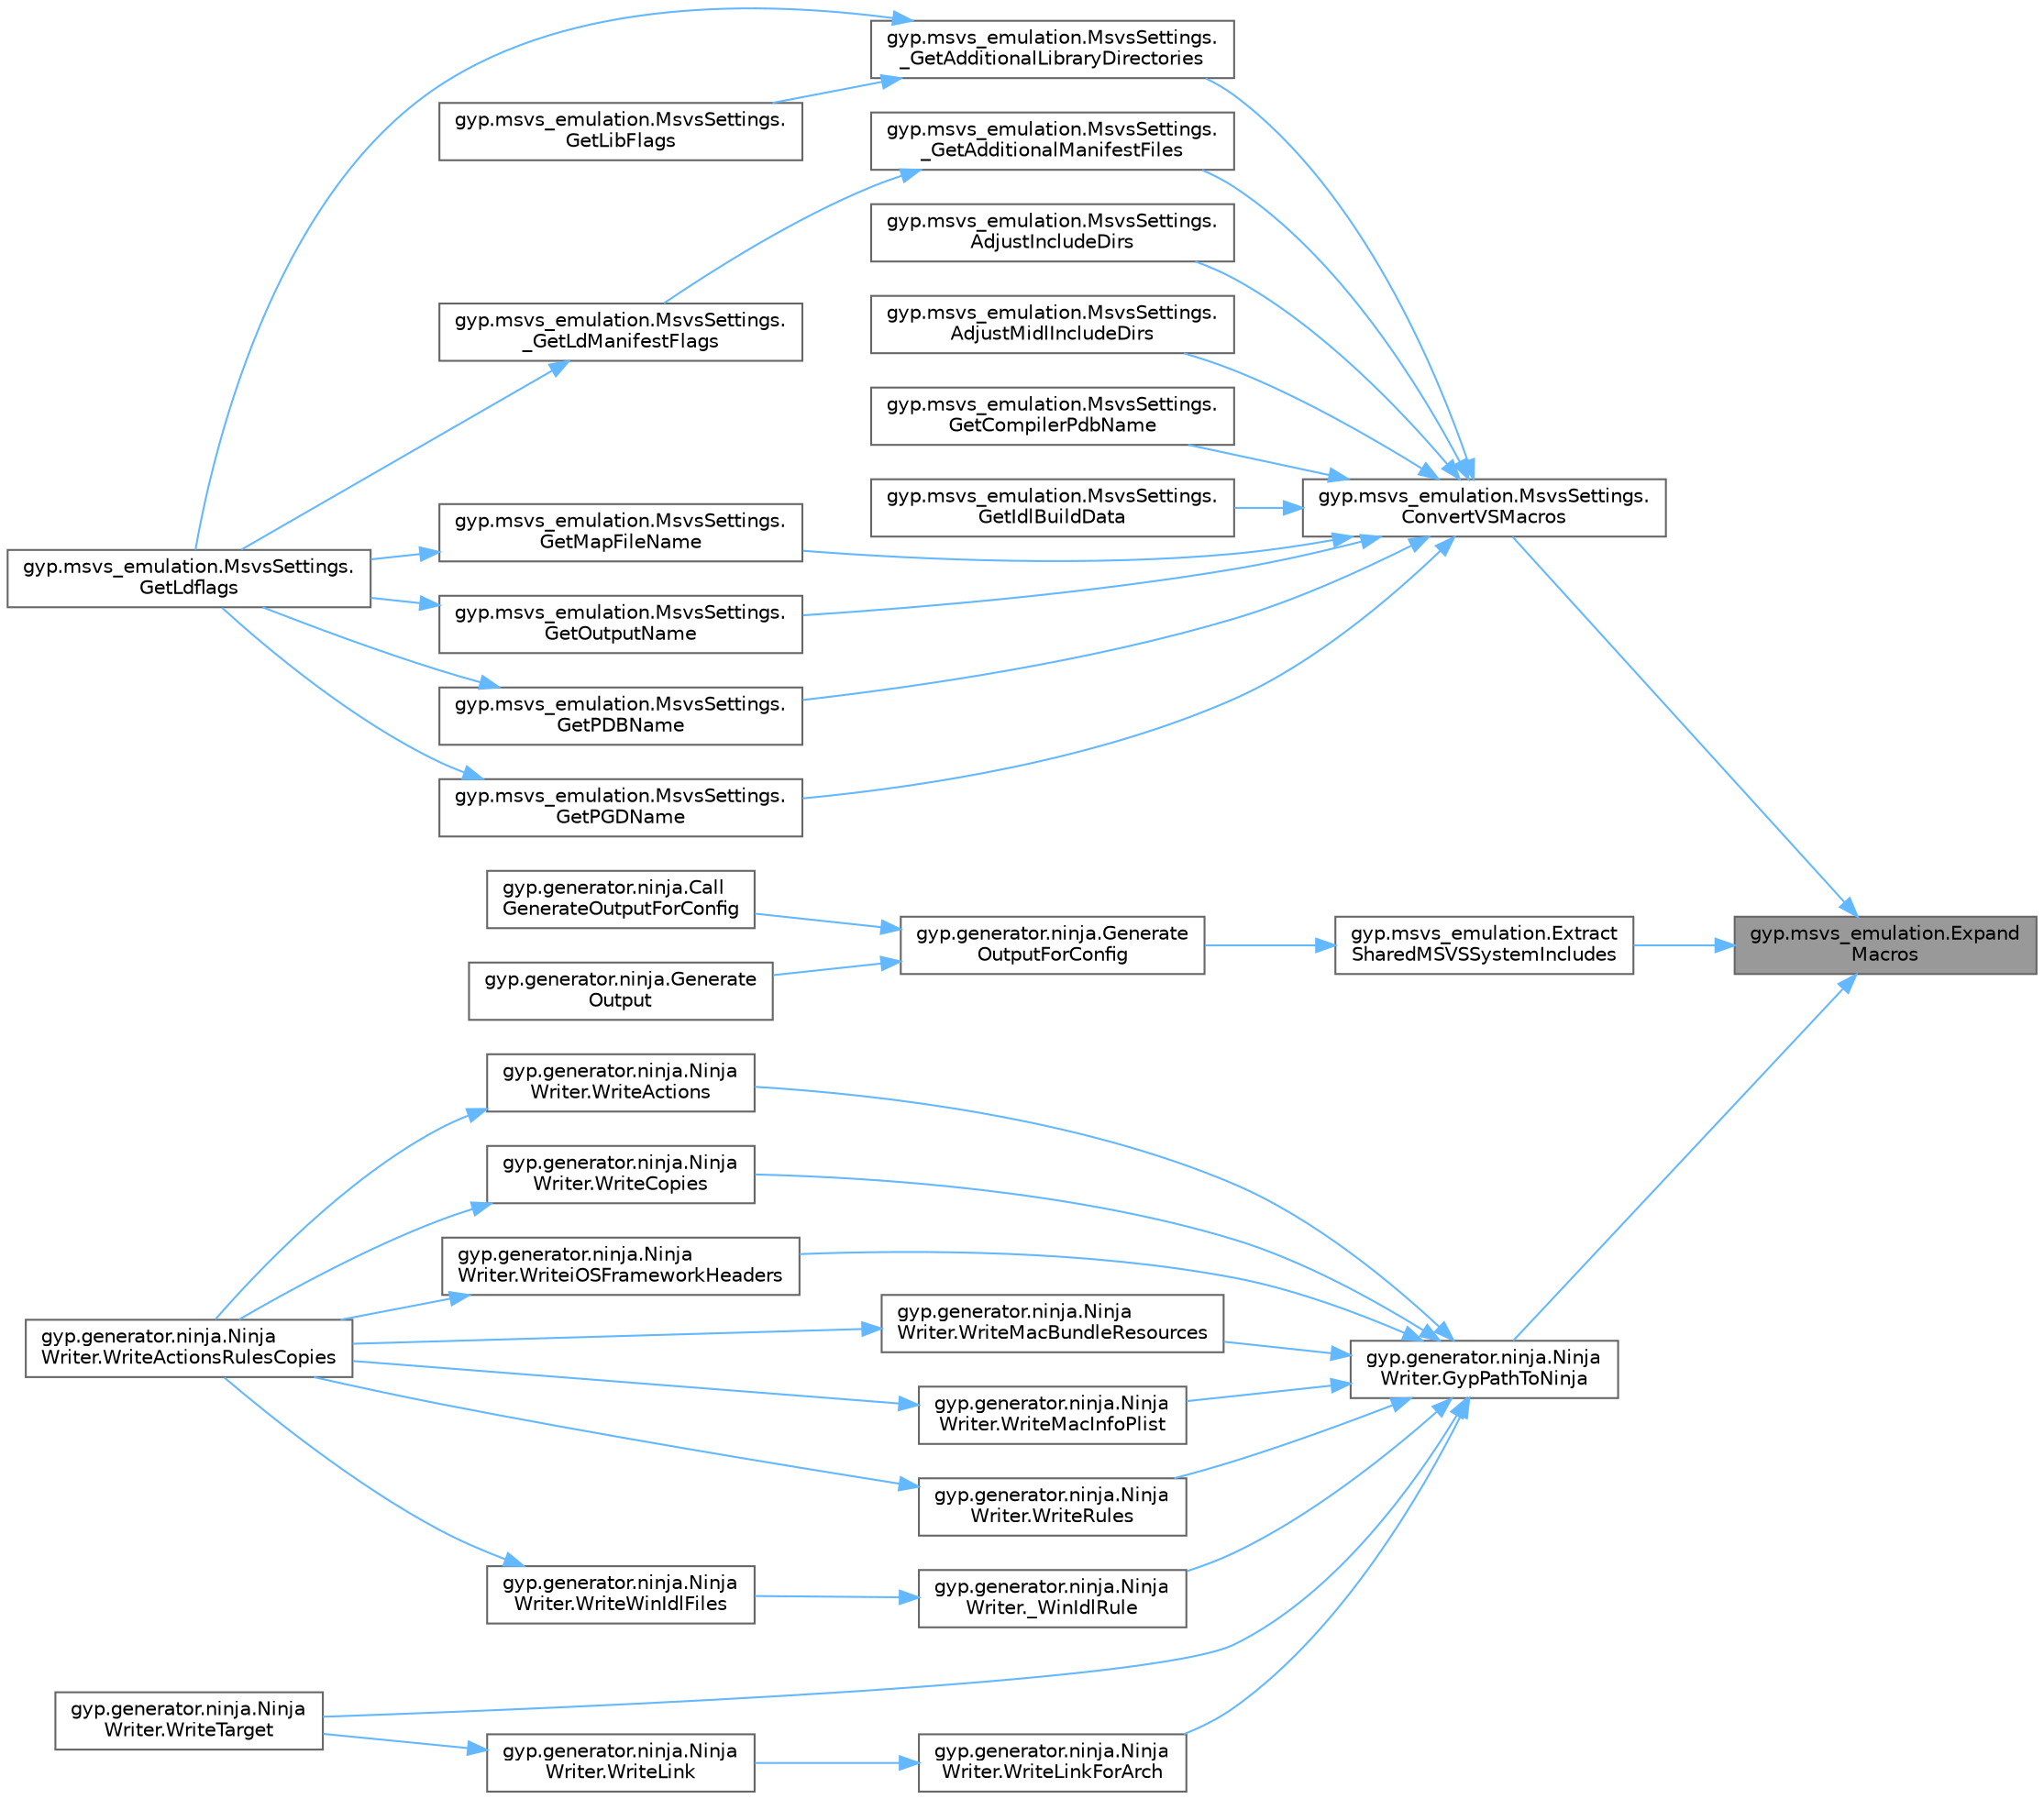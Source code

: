 digraph "gyp.msvs_emulation.ExpandMacros"
{
 // LATEX_PDF_SIZE
  bgcolor="transparent";
  edge [fontname=Helvetica,fontsize=10,labelfontname=Helvetica,labelfontsize=10];
  node [fontname=Helvetica,fontsize=10,shape=box,height=0.2,width=0.4];
  rankdir="RL";
  Node1 [id="Node000001",label="gyp.msvs_emulation.Expand\lMacros",height=0.2,width=0.4,color="gray40", fillcolor="grey60", style="filled", fontcolor="black",tooltip=" "];
  Node1 -> Node2 [id="edge44_Node000001_Node000002",dir="back",color="steelblue1",style="solid",tooltip=" "];
  Node2 [id="Node000002",label="gyp.msvs_emulation.MsvsSettings.\lConvertVSMacros",height=0.2,width=0.4,color="grey40", fillcolor="white", style="filled",URL="$classgyp_1_1msvs__emulation_1_1_msvs_settings.html#af411b77036469c60e6c5c4af5558f06a",tooltip=" "];
  Node2 -> Node3 [id="edge45_Node000002_Node000003",dir="back",color="steelblue1",style="solid",tooltip=" "];
  Node3 [id="Node000003",label="gyp.msvs_emulation.MsvsSettings.\l_GetAdditionalLibraryDirectories",height=0.2,width=0.4,color="grey40", fillcolor="white", style="filled",URL="$classgyp_1_1msvs__emulation_1_1_msvs_settings.html#a828ea0229d55d4ef525f5a65de1aa2d4",tooltip=" "];
  Node3 -> Node4 [id="edge46_Node000003_Node000004",dir="back",color="steelblue1",style="solid",tooltip=" "];
  Node4 [id="Node000004",label="gyp.msvs_emulation.MsvsSettings.\lGetLdflags",height=0.2,width=0.4,color="grey40", fillcolor="white", style="filled",URL="$classgyp_1_1msvs__emulation_1_1_msvs_settings.html#a54027f4ef43a19a27d999e0266851c50",tooltip=" "];
  Node3 -> Node5 [id="edge47_Node000003_Node000005",dir="back",color="steelblue1",style="solid",tooltip=" "];
  Node5 [id="Node000005",label="gyp.msvs_emulation.MsvsSettings.\lGetLibFlags",height=0.2,width=0.4,color="grey40", fillcolor="white", style="filled",URL="$classgyp_1_1msvs__emulation_1_1_msvs_settings.html#aee00de91f2a3794ee0be1446e34797d2",tooltip=" "];
  Node2 -> Node6 [id="edge48_Node000002_Node000006",dir="back",color="steelblue1",style="solid",tooltip=" "];
  Node6 [id="Node000006",label="gyp.msvs_emulation.MsvsSettings.\l_GetAdditionalManifestFiles",height=0.2,width=0.4,color="grey40", fillcolor="white", style="filled",URL="$classgyp_1_1msvs__emulation_1_1_msvs_settings.html#a1059f37ba32efa3b375ff29e00e7af4b",tooltip=" "];
  Node6 -> Node7 [id="edge49_Node000006_Node000007",dir="back",color="steelblue1",style="solid",tooltip=" "];
  Node7 [id="Node000007",label="gyp.msvs_emulation.MsvsSettings.\l_GetLdManifestFlags",height=0.2,width=0.4,color="grey40", fillcolor="white", style="filled",URL="$classgyp_1_1msvs__emulation_1_1_msvs_settings.html#a9357a4e78b7d06016f439d49eab23cec",tooltip=" "];
  Node7 -> Node4 [id="edge50_Node000007_Node000004",dir="back",color="steelblue1",style="solid",tooltip=" "];
  Node2 -> Node8 [id="edge51_Node000002_Node000008",dir="back",color="steelblue1",style="solid",tooltip=" "];
  Node8 [id="Node000008",label="gyp.msvs_emulation.MsvsSettings.\lAdjustIncludeDirs",height=0.2,width=0.4,color="grey40", fillcolor="white", style="filled",URL="$classgyp_1_1msvs__emulation_1_1_msvs_settings.html#a947d7ccbdf5b2cba9879053cc76fb609",tooltip=" "];
  Node2 -> Node9 [id="edge52_Node000002_Node000009",dir="back",color="steelblue1",style="solid",tooltip=" "];
  Node9 [id="Node000009",label="gyp.msvs_emulation.MsvsSettings.\lAdjustMidlIncludeDirs",height=0.2,width=0.4,color="grey40", fillcolor="white", style="filled",URL="$classgyp_1_1msvs__emulation_1_1_msvs_settings.html#a008d86377265fdc96d2bd1ee6f6d8f2d",tooltip=" "];
  Node2 -> Node10 [id="edge53_Node000002_Node000010",dir="back",color="steelblue1",style="solid",tooltip=" "];
  Node10 [id="Node000010",label="gyp.msvs_emulation.MsvsSettings.\lGetCompilerPdbName",height=0.2,width=0.4,color="grey40", fillcolor="white", style="filled",URL="$classgyp_1_1msvs__emulation_1_1_msvs_settings.html#a2b4e8e1337f07adb52a52b6c93dc3e01",tooltip=" "];
  Node2 -> Node11 [id="edge54_Node000002_Node000011",dir="back",color="steelblue1",style="solid",tooltip=" "];
  Node11 [id="Node000011",label="gyp.msvs_emulation.MsvsSettings.\lGetIdlBuildData",height=0.2,width=0.4,color="grey40", fillcolor="white", style="filled",URL="$classgyp_1_1msvs__emulation_1_1_msvs_settings.html#a0635fb324d2f0e6c54074839f99dd38c",tooltip=" "];
  Node2 -> Node12 [id="edge55_Node000002_Node000012",dir="back",color="steelblue1",style="solid",tooltip=" "];
  Node12 [id="Node000012",label="gyp.msvs_emulation.MsvsSettings.\lGetMapFileName",height=0.2,width=0.4,color="grey40", fillcolor="white", style="filled",URL="$classgyp_1_1msvs__emulation_1_1_msvs_settings.html#a047e25306080d1e406954e4799db7c9c",tooltip=" "];
  Node12 -> Node4 [id="edge56_Node000012_Node000004",dir="back",color="steelblue1",style="solid",tooltip=" "];
  Node2 -> Node13 [id="edge57_Node000002_Node000013",dir="back",color="steelblue1",style="solid",tooltip=" "];
  Node13 [id="Node000013",label="gyp.msvs_emulation.MsvsSettings.\lGetOutputName",height=0.2,width=0.4,color="grey40", fillcolor="white", style="filled",URL="$classgyp_1_1msvs__emulation_1_1_msvs_settings.html#adfb2e95e831f04d74287baf5dd4ac403",tooltip=" "];
  Node13 -> Node4 [id="edge58_Node000013_Node000004",dir="back",color="steelblue1",style="solid",tooltip=" "];
  Node2 -> Node14 [id="edge59_Node000002_Node000014",dir="back",color="steelblue1",style="solid",tooltip=" "];
  Node14 [id="Node000014",label="gyp.msvs_emulation.MsvsSettings.\lGetPDBName",height=0.2,width=0.4,color="grey40", fillcolor="white", style="filled",URL="$classgyp_1_1msvs__emulation_1_1_msvs_settings.html#a70113772100fcc77afaff7b3844b694d",tooltip=" "];
  Node14 -> Node4 [id="edge60_Node000014_Node000004",dir="back",color="steelblue1",style="solid",tooltip=" "];
  Node2 -> Node15 [id="edge61_Node000002_Node000015",dir="back",color="steelblue1",style="solid",tooltip=" "];
  Node15 [id="Node000015",label="gyp.msvs_emulation.MsvsSettings.\lGetPGDName",height=0.2,width=0.4,color="grey40", fillcolor="white", style="filled",URL="$classgyp_1_1msvs__emulation_1_1_msvs_settings.html#a13c72816ae15bf3c1bfd66c2c1854f15",tooltip=" "];
  Node15 -> Node4 [id="edge62_Node000015_Node000004",dir="back",color="steelblue1",style="solid",tooltip=" "];
  Node1 -> Node16 [id="edge63_Node000001_Node000016",dir="back",color="steelblue1",style="solid",tooltip=" "];
  Node16 [id="Node000016",label="gyp.msvs_emulation.Extract\lSharedMSVSSystemIncludes",height=0.2,width=0.4,color="grey40", fillcolor="white", style="filled",URL="$namespacegyp_1_1msvs__emulation.html#a4fa9ef3ebfd68a0722d883416b897015",tooltip=" "];
  Node16 -> Node17 [id="edge64_Node000016_Node000017",dir="back",color="steelblue1",style="solid",tooltip=" "];
  Node17 [id="Node000017",label="gyp.generator.ninja.Generate\lOutputForConfig",height=0.2,width=0.4,color="grey40", fillcolor="white", style="filled",URL="$namespacegyp_1_1generator_1_1ninja.html#ae725b232455eaaa660dee42d4a8050dd",tooltip=" "];
  Node17 -> Node18 [id="edge65_Node000017_Node000018",dir="back",color="steelblue1",style="solid",tooltip=" "];
  Node18 [id="Node000018",label="gyp.generator.ninja.Call\lGenerateOutputForConfig",height=0.2,width=0.4,color="grey40", fillcolor="white", style="filled",URL="$namespacegyp_1_1generator_1_1ninja.html#af507181e3cec515e9d31e4744a614af2",tooltip=" "];
  Node17 -> Node19 [id="edge66_Node000017_Node000019",dir="back",color="steelblue1",style="solid",tooltip=" "];
  Node19 [id="Node000019",label="gyp.generator.ninja.Generate\lOutput",height=0.2,width=0.4,color="grey40", fillcolor="white", style="filled",URL="$namespacegyp_1_1generator_1_1ninja.html#aaaff503be15aaede183a37e4681ef7ca",tooltip=" "];
  Node1 -> Node20 [id="edge67_Node000001_Node000020",dir="back",color="steelblue1",style="solid",tooltip=" "];
  Node20 [id="Node000020",label="gyp.generator.ninja.Ninja\lWriter.GypPathToNinja",height=0.2,width=0.4,color="grey40", fillcolor="white", style="filled",URL="$classgyp_1_1generator_1_1ninja_1_1_ninja_writer.html#a037fa437e649d954424febeed3260cf6",tooltip=" "];
  Node20 -> Node21 [id="edge68_Node000020_Node000021",dir="back",color="steelblue1",style="solid",tooltip=" "];
  Node21 [id="Node000021",label="gyp.generator.ninja.Ninja\lWriter._WinIdlRule",height=0.2,width=0.4,color="grey40", fillcolor="white", style="filled",URL="$classgyp_1_1generator_1_1ninja_1_1_ninja_writer.html#ac788e708e495ff0ff36da7d362454705",tooltip=" "];
  Node21 -> Node22 [id="edge69_Node000021_Node000022",dir="back",color="steelblue1",style="solid",tooltip=" "];
  Node22 [id="Node000022",label="gyp.generator.ninja.Ninja\lWriter.WriteWinIdlFiles",height=0.2,width=0.4,color="grey40", fillcolor="white", style="filled",URL="$classgyp_1_1generator_1_1ninja_1_1_ninja_writer.html#aea467415fbc4ffc45c90ae34b57ac4e5",tooltip=" "];
  Node22 -> Node23 [id="edge70_Node000022_Node000023",dir="back",color="steelblue1",style="solid",tooltip=" "];
  Node23 [id="Node000023",label="gyp.generator.ninja.Ninja\lWriter.WriteActionsRulesCopies",height=0.2,width=0.4,color="grey40", fillcolor="white", style="filled",URL="$classgyp_1_1generator_1_1ninja_1_1_ninja_writer.html#a08fe4faba472a5933b5459cf99bee1dd",tooltip=" "];
  Node20 -> Node24 [id="edge71_Node000020_Node000024",dir="back",color="steelblue1",style="solid",tooltip=" "];
  Node24 [id="Node000024",label="gyp.generator.ninja.Ninja\lWriter.WriteActions",height=0.2,width=0.4,color="grey40", fillcolor="white", style="filled",URL="$classgyp_1_1generator_1_1ninja_1_1_ninja_writer.html#a655dd768b80c8065f498f0775ca48906",tooltip=" "];
  Node24 -> Node23 [id="edge72_Node000024_Node000023",dir="back",color="steelblue1",style="solid",tooltip=" "];
  Node20 -> Node25 [id="edge73_Node000020_Node000025",dir="back",color="steelblue1",style="solid",tooltip=" "];
  Node25 [id="Node000025",label="gyp.generator.ninja.Ninja\lWriter.WriteCopies",height=0.2,width=0.4,color="grey40", fillcolor="white", style="filled",URL="$classgyp_1_1generator_1_1ninja_1_1_ninja_writer.html#aa85c15f5a18f80d340f8b3e64df2c0a5",tooltip=" "];
  Node25 -> Node23 [id="edge74_Node000025_Node000023",dir="back",color="steelblue1",style="solid",tooltip=" "];
  Node20 -> Node26 [id="edge75_Node000020_Node000026",dir="back",color="steelblue1",style="solid",tooltip=" "];
  Node26 [id="Node000026",label="gyp.generator.ninja.Ninja\lWriter.WriteiOSFrameworkHeaders",height=0.2,width=0.4,color="grey40", fillcolor="white", style="filled",URL="$classgyp_1_1generator_1_1ninja_1_1_ninja_writer.html#ac9975ed5336cd68d74ffe92e0b6f372e",tooltip=" "];
  Node26 -> Node23 [id="edge76_Node000026_Node000023",dir="back",color="steelblue1",style="solid",tooltip=" "];
  Node20 -> Node27 [id="edge77_Node000020_Node000027",dir="back",color="steelblue1",style="solid",tooltip=" "];
  Node27 [id="Node000027",label="gyp.generator.ninja.Ninja\lWriter.WriteLinkForArch",height=0.2,width=0.4,color="grey40", fillcolor="white", style="filled",URL="$classgyp_1_1generator_1_1ninja_1_1_ninja_writer.html#af3d9d233371727340c75d2767f79799c",tooltip=" "];
  Node27 -> Node28 [id="edge78_Node000027_Node000028",dir="back",color="steelblue1",style="solid",tooltip=" "];
  Node28 [id="Node000028",label="gyp.generator.ninja.Ninja\lWriter.WriteLink",height=0.2,width=0.4,color="grey40", fillcolor="white", style="filled",URL="$classgyp_1_1generator_1_1ninja_1_1_ninja_writer.html#a8cc3761a4301bfe622e401db757937c0",tooltip=" "];
  Node28 -> Node29 [id="edge79_Node000028_Node000029",dir="back",color="steelblue1",style="solid",tooltip=" "];
  Node29 [id="Node000029",label="gyp.generator.ninja.Ninja\lWriter.WriteTarget",height=0.2,width=0.4,color="grey40", fillcolor="white", style="filled",URL="$classgyp_1_1generator_1_1ninja_1_1_ninja_writer.html#acdac1bc5e8a5c376979376aedeb1331b",tooltip=" "];
  Node20 -> Node30 [id="edge80_Node000020_Node000030",dir="back",color="steelblue1",style="solid",tooltip=" "];
  Node30 [id="Node000030",label="gyp.generator.ninja.Ninja\lWriter.WriteMacBundleResources",height=0.2,width=0.4,color="grey40", fillcolor="white", style="filled",URL="$classgyp_1_1generator_1_1ninja_1_1_ninja_writer.html#ae79938b1b1859f0f413b3ad68dcdfe9d",tooltip=" "];
  Node30 -> Node23 [id="edge81_Node000030_Node000023",dir="back",color="steelblue1",style="solid",tooltip=" "];
  Node20 -> Node31 [id="edge82_Node000020_Node000031",dir="back",color="steelblue1",style="solid",tooltip=" "];
  Node31 [id="Node000031",label="gyp.generator.ninja.Ninja\lWriter.WriteMacInfoPlist",height=0.2,width=0.4,color="grey40", fillcolor="white", style="filled",URL="$classgyp_1_1generator_1_1ninja_1_1_ninja_writer.html#ab52416a6b9d952a205a3b1ba073f637e",tooltip=" "];
  Node31 -> Node23 [id="edge83_Node000031_Node000023",dir="back",color="steelblue1",style="solid",tooltip=" "];
  Node20 -> Node32 [id="edge84_Node000020_Node000032",dir="back",color="steelblue1",style="solid",tooltip=" "];
  Node32 [id="Node000032",label="gyp.generator.ninja.Ninja\lWriter.WriteRules",height=0.2,width=0.4,color="grey40", fillcolor="white", style="filled",URL="$classgyp_1_1generator_1_1ninja_1_1_ninja_writer.html#a9c7366ceaedc2c7f42743b108656668c",tooltip=" "];
  Node32 -> Node23 [id="edge85_Node000032_Node000023",dir="back",color="steelblue1",style="solid",tooltip=" "];
  Node20 -> Node29 [id="edge86_Node000020_Node000029",dir="back",color="steelblue1",style="solid",tooltip=" "];
}
